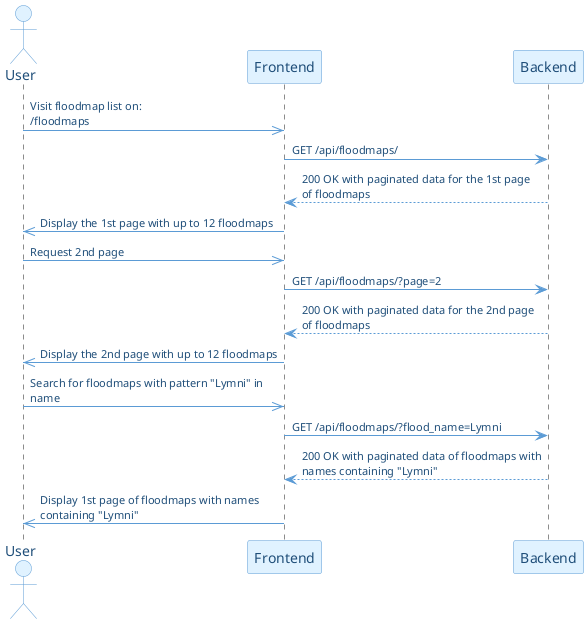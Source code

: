 @startuml floodmaps_list

skinparam actor {
    BackgroundColor #e0f2ff
    BorderColor #5b9bd5
    FontColor #1f4e79
}
skinparam participant {
    BackgroundColor #e0f2ff
    BorderColor #5b9bd5
    FontColor #1f4e79
}
skinparam ArrowColor #5b9bd5
skinparam ArrowFontColor #1f4e79
skinparam componentStyle uml2
skinparam ArrowFontSize 11
skinparam NoteFontSize 11
skinparam NoteBackgroundColor #e0f2ff
skinparam maxmessagesize 240

' title Floodmap List Flow
skinparam TitleFontColor #1f4e79


actor User  
participant Frontend
participant Backend

User     ->> Frontend : Visit floodmap list on:\n/floodmaps
Frontend -> Backend : GET /api/floodmaps/
Frontend <-- Backend : 200 OK with paginated data for the 1st page of floodmaps
Frontend ->> User : Display the 1st page with up to 12 floodmaps

User     ->> Frontend : Request 2nd page
Frontend -> Backend : GET /api/floodmaps/?page=2
Frontend <-- Backend : 200 OK with paginated data for the 2nd page of floodmaps
Frontend ->> User : Display the 2nd page with up to 12 floodmaps



User     ->> Frontend : Search for floodmaps with pattern "Lymni" in name
Frontend -> Backend : GET /api/floodmaps/?flood_name=Lymni
Frontend <-- Backend : 200 OK with paginated data of floodmaps with names containing "Lymni"
Frontend ->> User : Display 1st page of floodmaps with names containing "Lymni"



@enduml
